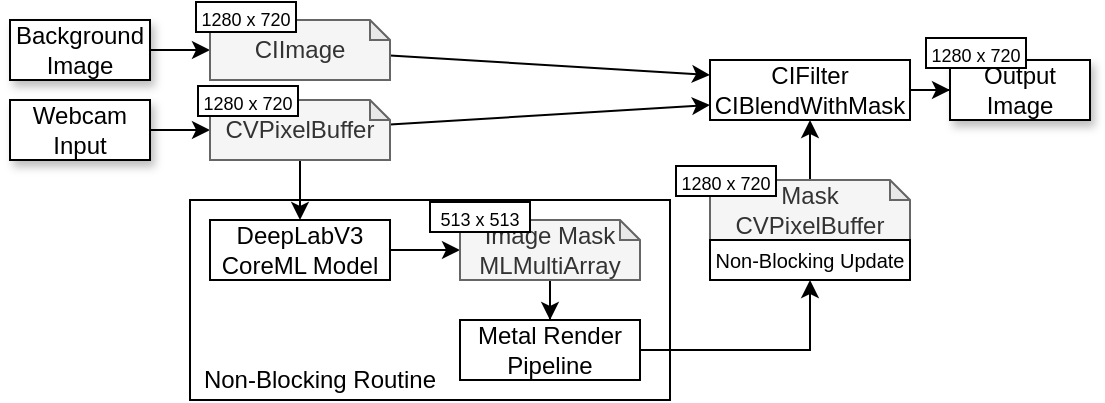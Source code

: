 <mxfile version="13.3.1" type="device"><diagram id="2Avu8nlf3WNZcG_CIor3" name="Page-1"><mxGraphModel dx="946" dy="672" grid="1" gridSize="10" guides="1" tooltips="1" connect="1" arrows="1" fold="1" page="1" pageScale="1" pageWidth="1000" pageHeight="1000" math="0" shadow="0"><root><mxCell id="0"/><mxCell id="1" parent="0"/><mxCell id="rJfvdU-fiArc5UH-1m5f-24" value="" style="rounded=0;whiteSpace=wrap;html=1;" parent="1" vertex="1"><mxGeometry x="300" y="250" width="240" height="100" as="geometry"/></mxCell><mxCell id="rJfvdU-fiArc5UH-1m5f-2" style="edgeStyle=orthogonalEdgeStyle;rounded=0;orthogonalLoop=1;jettySize=auto;html=1;" parent="1" source="rJfvdU-fiArc5UH-1m5f-1" edge="1"><mxGeometry relative="1" as="geometry"><mxPoint x="310" y="215" as="targetPoint"/></mxGeometry></mxCell><mxCell id="rJfvdU-fiArc5UH-1m5f-1" value="Webcam Input" style="rounded=0;whiteSpace=wrap;html=1;shadow=1;" parent="1" vertex="1"><mxGeometry x="210" y="200" width="70" height="30" as="geometry"/></mxCell><mxCell id="rJfvdU-fiArc5UH-1m5f-5" style="edgeStyle=orthogonalEdgeStyle;rounded=0;orthogonalLoop=1;jettySize=auto;html=1;exitX=0.5;exitY=1;exitDx=0;exitDy=0;exitPerimeter=0;" parent="1" source="rJfvdU-fiArc5UH-1m5f-3" target="rJfvdU-fiArc5UH-1m5f-4" edge="1"><mxGeometry relative="1" as="geometry"/></mxCell><mxCell id="rJfvdU-fiArc5UH-1m5f-19" style="orthogonalLoop=1;jettySize=auto;html=1;entryX=0;entryY=0.75;entryDx=0;entryDy=0;rounded=1;" parent="1" source="rJfvdU-fiArc5UH-1m5f-3" target="rJfvdU-fiArc5UH-1m5f-14" edge="1"><mxGeometry relative="1" as="geometry"/></mxCell><mxCell id="rJfvdU-fiArc5UH-1m5f-3" value="CVPixelBuffer" style="shape=note;whiteSpace=wrap;html=1;backgroundOutline=1;darkOpacity=0.05;size=10;fillColor=#f5f5f5;strokeColor=#666666;fontColor=#333333;" parent="1" vertex="1"><mxGeometry x="310" y="200" width="90" height="30" as="geometry"/></mxCell><mxCell id="rJfvdU-fiArc5UH-1m5f-7" style="edgeStyle=orthogonalEdgeStyle;rounded=0;orthogonalLoop=1;jettySize=auto;html=1;" parent="1" source="rJfvdU-fiArc5UH-1m5f-4" target="rJfvdU-fiArc5UH-1m5f-8" edge="1"><mxGeometry relative="1" as="geometry"><mxPoint x="430" y="280" as="targetPoint"/></mxGeometry></mxCell><mxCell id="rJfvdU-fiArc5UH-1m5f-4" value="DeepLabV3&lt;br&gt;CoreML Model" style="rounded=0;whiteSpace=wrap;html=1;" parent="1" vertex="1"><mxGeometry x="310" y="260" width="90" height="30" as="geometry"/></mxCell><mxCell id="rJfvdU-fiArc5UH-1m5f-11" style="edgeStyle=orthogonalEdgeStyle;rounded=0;orthogonalLoop=1;jettySize=auto;html=1;exitX=0.5;exitY=1;exitDx=0;exitDy=0;exitPerimeter=0;" parent="1" source="rJfvdU-fiArc5UH-1m5f-8" target="rJfvdU-fiArc5UH-1m5f-9" edge="1"><mxGeometry relative="1" as="geometry"/></mxCell><mxCell id="rJfvdU-fiArc5UH-1m5f-8" value="Image Mask&lt;br&gt;MLMultiArray" style="shape=note;whiteSpace=wrap;html=1;backgroundOutline=1;darkOpacity=0.05;size=10;fillColor=#f5f5f5;strokeColor=#666666;fontColor=#333333;" parent="1" vertex="1"><mxGeometry x="435" y="260" width="90" height="30" as="geometry"/></mxCell><mxCell id="rJfvdU-fiArc5UH-1m5f-13" style="edgeStyle=orthogonalEdgeStyle;rounded=0;orthogonalLoop=1;jettySize=auto;html=1;exitX=1;exitY=0.5;exitDx=0;exitDy=0;" parent="1" source="rJfvdU-fiArc5UH-1m5f-9" target="rJfvdU-fiArc5UH-1m5f-28" edge="1"><mxGeometry relative="1" as="geometry"><mxPoint x="510" y="325" as="targetPoint"/></mxGeometry></mxCell><mxCell id="rJfvdU-fiArc5UH-1m5f-9" value="Metal Render Pipeline" style="rounded=0;whiteSpace=wrap;html=1;" parent="1" vertex="1"><mxGeometry x="435" y="310" width="90" height="30" as="geometry"/></mxCell><mxCell id="rJfvdU-fiArc5UH-1m5f-20" style="edgeStyle=orthogonalEdgeStyle;rounded=0;orthogonalLoop=1;jettySize=auto;html=1;exitX=0.5;exitY=0;exitDx=0;exitDy=0;exitPerimeter=0;" parent="1" source="rJfvdU-fiArc5UH-1m5f-12" target="rJfvdU-fiArc5UH-1m5f-14" edge="1"><mxGeometry relative="1" as="geometry"/></mxCell><mxCell id="rJfvdU-fiArc5UH-1m5f-12" value="Mask&lt;br&gt;CVPixelBuffer" style="shape=note;whiteSpace=wrap;html=1;backgroundOutline=1;darkOpacity=0.05;size=10;fillColor=#f5f5f5;strokeColor=#666666;fontColor=#333333;" parent="1" vertex="1"><mxGeometry x="560" y="240" width="100" height="30" as="geometry"/></mxCell><mxCell id="rJfvdU-fiArc5UH-1m5f-27" style="edgeStyle=orthogonalEdgeStyle;rounded=0;orthogonalLoop=1;jettySize=auto;html=1;exitX=1;exitY=0.5;exitDx=0;exitDy=0;" parent="1" source="rJfvdU-fiArc5UH-1m5f-14" target="rJfvdU-fiArc5UH-1m5f-26" edge="1"><mxGeometry relative="1" as="geometry"/></mxCell><mxCell id="rJfvdU-fiArc5UH-1m5f-14" value="CIFilter&lt;br&gt;CIBlendWithMask" style="rounded=0;whiteSpace=wrap;html=1;" parent="1" vertex="1"><mxGeometry x="560" y="180" width="100" height="30" as="geometry"/></mxCell><mxCell id="rJfvdU-fiArc5UH-1m5f-17" style="edgeStyle=orthogonalEdgeStyle;rounded=0;orthogonalLoop=1;jettySize=auto;html=1;" parent="1" source="rJfvdU-fiArc5UH-1m5f-15" target="rJfvdU-fiArc5UH-1m5f-16" edge="1"><mxGeometry relative="1" as="geometry"/></mxCell><mxCell id="rJfvdU-fiArc5UH-1m5f-15" value="Background&lt;br&gt;Image" style="rounded=0;whiteSpace=wrap;html=1;shadow=1;" parent="1" vertex="1"><mxGeometry x="210" y="160" width="70" height="30" as="geometry"/></mxCell><mxCell id="rJfvdU-fiArc5UH-1m5f-18" style="orthogonalLoop=1;jettySize=auto;html=1;entryX=0;entryY=0.25;entryDx=0;entryDy=0;rounded=1;" parent="1" source="rJfvdU-fiArc5UH-1m5f-16" target="rJfvdU-fiArc5UH-1m5f-14" edge="1"><mxGeometry relative="1" as="geometry"/></mxCell><mxCell id="rJfvdU-fiArc5UH-1m5f-16" value="CIImage" style="shape=note;whiteSpace=wrap;html=1;backgroundOutline=1;darkOpacity=0.05;size=10;fillColor=#f5f5f5;strokeColor=#666666;fontColor=#333333;" parent="1" vertex="1"><mxGeometry x="310" y="160" width="90" height="30" as="geometry"/></mxCell><mxCell id="rJfvdU-fiArc5UH-1m5f-25" value="Non-Blocking Routine" style="text;html=1;strokeColor=none;fillColor=none;align=center;verticalAlign=middle;whiteSpace=wrap;rounded=0;" parent="1" vertex="1"><mxGeometry x="300" y="330" width="130" height="20" as="geometry"/></mxCell><mxCell id="rJfvdU-fiArc5UH-1m5f-26" value="Output Image" style="rounded=0;whiteSpace=wrap;html=1;shadow=1;" parent="1" vertex="1"><mxGeometry x="680" y="180" width="70" height="30" as="geometry"/></mxCell><mxCell id="rJfvdU-fiArc5UH-1m5f-28" value="&lt;font style=&quot;font-size: 10px&quot;&gt;Non-Blocking Update&lt;/font&gt;" style="rounded=0;whiteSpace=wrap;html=1;shadow=0;fillColor=#ffffff;" parent="1" vertex="1"><mxGeometry x="560" y="270" width="100" height="20" as="geometry"/></mxCell><mxCell id="rJfvdU-fiArc5UH-1m5f-29" value="&lt;font style=&quot;font-size: 9px&quot;&gt;1280 x 720&lt;/font&gt;" style="rounded=0;whiteSpace=wrap;html=1;shadow=0;fillColor=#ffffff;" parent="1" vertex="1"><mxGeometry x="303" y="151" width="50" height="15" as="geometry"/></mxCell><mxCell id="rJfvdU-fiArc5UH-1m5f-30" value="&lt;font style=&quot;font-size: 9px&quot;&gt;1280 x 720&lt;/font&gt;" style="rounded=0;whiteSpace=wrap;html=1;shadow=0;fillColor=#ffffff;" parent="1" vertex="1"><mxGeometry x="304" y="193" width="50" height="15" as="geometry"/></mxCell><mxCell id="rJfvdU-fiArc5UH-1m5f-31" value="&lt;font style=&quot;font-size: 9px&quot;&gt;1280 x 720&lt;/font&gt;" style="rounded=0;whiteSpace=wrap;html=1;shadow=0;fillColor=#ffffff;" parent="1" vertex="1"><mxGeometry x="668" y="169" width="50" height="15" as="geometry"/></mxCell><mxCell id="rJfvdU-fiArc5UH-1m5f-32" value="&lt;font style=&quot;font-size: 9px&quot;&gt;513 x 513&lt;/font&gt;" style="rounded=0;whiteSpace=wrap;html=1;shadow=0;fillColor=#ffffff;" parent="1" vertex="1"><mxGeometry x="420" y="251" width="50" height="15" as="geometry"/></mxCell><mxCell id="rJfvdU-fiArc5UH-1m5f-33" value="&lt;font style=&quot;font-size: 9px&quot;&gt;1280 x 720&lt;/font&gt;" style="rounded=0;whiteSpace=wrap;html=1;shadow=0;fillColor=#ffffff;" parent="1" vertex="1"><mxGeometry x="543" y="233" width="50" height="15" as="geometry"/></mxCell></root></mxGraphModel></diagram></mxfile>
